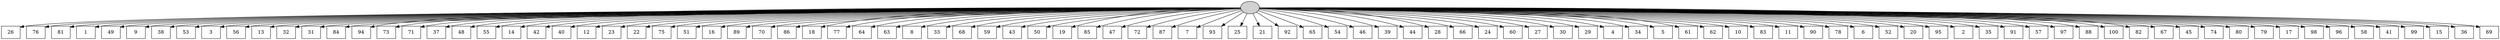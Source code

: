 digraph G {
0[style=filled, fillcolor=grey82, label=""];
1[shape=box,style=filled, fillcolor=white,label="26\n"];
2[shape=box,style=filled, fillcolor=white,label="76\n"];
3[shape=box,style=filled, fillcolor=white,label="81\n"];
4[shape=box,style=filled, fillcolor=white,label="1\n"];
5[shape=box,style=filled, fillcolor=white,label="49\n"];
6[shape=box,style=filled, fillcolor=white,label="9\n"];
7[shape=box,style=filled, fillcolor=white,label="38\n"];
8[shape=box,style=filled, fillcolor=white,label="53\n"];
9[shape=box,style=filled, fillcolor=white,label="3\n"];
10[shape=box,style=filled, fillcolor=white,label="56\n"];
11[shape=box,style=filled, fillcolor=white,label="13\n"];
12[shape=box,style=filled, fillcolor=white,label="32\n"];
13[shape=box,style=filled, fillcolor=white,label="31\n"];
14[shape=box,style=filled, fillcolor=white,label="84\n"];
15[shape=box,style=filled, fillcolor=white,label="94\n"];
16[shape=box,style=filled, fillcolor=white,label="73\n"];
17[shape=box,style=filled, fillcolor=white,label="71\n"];
18[shape=box,style=filled, fillcolor=white,label="37\n"];
19[shape=box,style=filled, fillcolor=white,label="48\n"];
20[shape=box,style=filled, fillcolor=white,label="55\n"];
21[shape=box,style=filled, fillcolor=white,label="14\n"];
22[shape=box,style=filled, fillcolor=white,label="42\n"];
23[shape=box,style=filled, fillcolor=white,label="40\n"];
24[shape=box,style=filled, fillcolor=white,label="12\n"];
25[shape=box,style=filled, fillcolor=white,label="23\n"];
26[shape=box,style=filled, fillcolor=white,label="22\n"];
27[shape=box,style=filled, fillcolor=white,label="75\n"];
28[shape=box,style=filled, fillcolor=white,label="51\n"];
29[shape=box,style=filled, fillcolor=white,label="16\n"];
30[shape=box,style=filled, fillcolor=white,label="89\n"];
31[shape=box,style=filled, fillcolor=white,label="70\n"];
32[shape=box,style=filled, fillcolor=white,label="86\n"];
33[shape=box,style=filled, fillcolor=white,label="18\n"];
34[shape=box,style=filled, fillcolor=white,label="77\n"];
35[shape=box,style=filled, fillcolor=white,label="64\n"];
36[shape=box,style=filled, fillcolor=white,label="63\n"];
37[shape=box,style=filled, fillcolor=white,label="8\n"];
38[shape=box,style=filled, fillcolor=white,label="33\n"];
39[shape=box,style=filled, fillcolor=white,label="68\n"];
40[shape=box,style=filled, fillcolor=white,label="59\n"];
41[shape=box,style=filled, fillcolor=white,label="43\n"];
42[shape=box,style=filled, fillcolor=white,label="50\n"];
43[shape=box,style=filled, fillcolor=white,label="19\n"];
44[shape=box,style=filled, fillcolor=white,label="85\n"];
45[shape=box,style=filled, fillcolor=white,label="47\n"];
46[shape=box,style=filled, fillcolor=white,label="72\n"];
47[shape=box,style=filled, fillcolor=white,label="87\n"];
48[shape=box,style=filled, fillcolor=white,label="7\n"];
49[shape=box,style=filled, fillcolor=white,label="93\n"];
50[shape=box,style=filled, fillcolor=white,label="25\n"];
51[shape=box,style=filled, fillcolor=white,label="21\n"];
52[shape=box,style=filled, fillcolor=white,label="92\n"];
53[shape=box,style=filled, fillcolor=white,label="65\n"];
54[shape=box,style=filled, fillcolor=white,label="54\n"];
55[shape=box,style=filled, fillcolor=white,label="46\n"];
56[shape=box,style=filled, fillcolor=white,label="39\n"];
57[shape=box,style=filled, fillcolor=white,label="44\n"];
58[shape=box,style=filled, fillcolor=white,label="28\n"];
59[shape=box,style=filled, fillcolor=white,label="66\n"];
60[shape=box,style=filled, fillcolor=white,label="24\n"];
61[shape=box,style=filled, fillcolor=white,label="60\n"];
62[shape=box,style=filled, fillcolor=white,label="27\n"];
63[shape=box,style=filled, fillcolor=white,label="30\n"];
64[shape=box,style=filled, fillcolor=white,label="29\n"];
65[shape=box,style=filled, fillcolor=white,label="4\n"];
66[shape=box,style=filled, fillcolor=white,label="34\n"];
67[shape=box,style=filled, fillcolor=white,label="5\n"];
68[shape=box,style=filled, fillcolor=white,label="61\n"];
69[shape=box,style=filled, fillcolor=white,label="62\n"];
70[shape=box,style=filled, fillcolor=white,label="10\n"];
71[shape=box,style=filled, fillcolor=white,label="83\n"];
72[shape=box,style=filled, fillcolor=white,label="11\n"];
73[shape=box,style=filled, fillcolor=white,label="90\n"];
74[shape=box,style=filled, fillcolor=white,label="78\n"];
75[shape=box,style=filled, fillcolor=white,label="6\n"];
76[shape=box,style=filled, fillcolor=white,label="52\n"];
77[shape=box,style=filled, fillcolor=white,label="20\n"];
78[shape=box,style=filled, fillcolor=white,label="95\n"];
79[shape=box,style=filled, fillcolor=white,label="2\n"];
80[shape=box,style=filled, fillcolor=white,label="35\n"];
81[shape=box,style=filled, fillcolor=white,label="91\n"];
82[shape=box,style=filled, fillcolor=white,label="57\n"];
83[shape=box,style=filled, fillcolor=white,label="97\n"];
84[shape=box,style=filled, fillcolor=white,label="88\n"];
85[shape=box,style=filled, fillcolor=white,label="100\n"];
86[shape=box,style=filled, fillcolor=white,label="82\n"];
87[shape=box,style=filled, fillcolor=white,label="67\n"];
88[shape=box,style=filled, fillcolor=white,label="45\n"];
89[shape=box,style=filled, fillcolor=white,label="74\n"];
90[shape=box,style=filled, fillcolor=white,label="80\n"];
91[shape=box,style=filled, fillcolor=white,label="79\n"];
92[shape=box,style=filled, fillcolor=white,label="17\n"];
93[shape=box,style=filled, fillcolor=white,label="98\n"];
94[shape=box,style=filled, fillcolor=white,label="96\n"];
95[shape=box,style=filled, fillcolor=white,label="58\n"];
96[shape=box,style=filled, fillcolor=white,label="41\n"];
97[shape=box,style=filled, fillcolor=white,label="99\n"];
98[shape=box,style=filled, fillcolor=white,label="15\n"];
99[shape=box,style=filled, fillcolor=white,label="36\n"];
100[shape=box,style=filled, fillcolor=white,label="69\n"];
0->1 ;
0->2 ;
0->3 ;
0->4 ;
0->5 ;
0->6 ;
0->7 ;
0->8 ;
0->9 ;
0->10 ;
0->11 ;
0->12 ;
0->13 ;
0->14 ;
0->15 ;
0->16 ;
0->17 ;
0->18 ;
0->19 ;
0->20 ;
0->21 ;
0->22 ;
0->23 ;
0->24 ;
0->25 ;
0->26 ;
0->27 ;
0->28 ;
0->29 ;
0->30 ;
0->31 ;
0->32 ;
0->33 ;
0->34 ;
0->35 ;
0->36 ;
0->37 ;
0->38 ;
0->39 ;
0->40 ;
0->41 ;
0->42 ;
0->43 ;
0->44 ;
0->45 ;
0->46 ;
0->47 ;
0->48 ;
0->49 ;
0->50 ;
0->51 ;
0->52 ;
0->53 ;
0->54 ;
0->55 ;
0->56 ;
0->57 ;
0->58 ;
0->59 ;
0->60 ;
0->61 ;
0->62 ;
0->63 ;
0->64 ;
0->65 ;
0->66 ;
0->67 ;
0->68 ;
0->69 ;
0->70 ;
0->71 ;
0->72 ;
0->73 ;
0->74 ;
0->75 ;
0->76 ;
0->77 ;
0->78 ;
0->79 ;
0->80 ;
0->81 ;
0->82 ;
0->83 ;
0->84 ;
0->85 ;
0->86 ;
0->87 ;
0->88 ;
0->89 ;
0->90 ;
0->91 ;
0->92 ;
0->93 ;
0->94 ;
0->95 ;
0->96 ;
0->97 ;
0->98 ;
0->99 ;
0->100 ;
}
